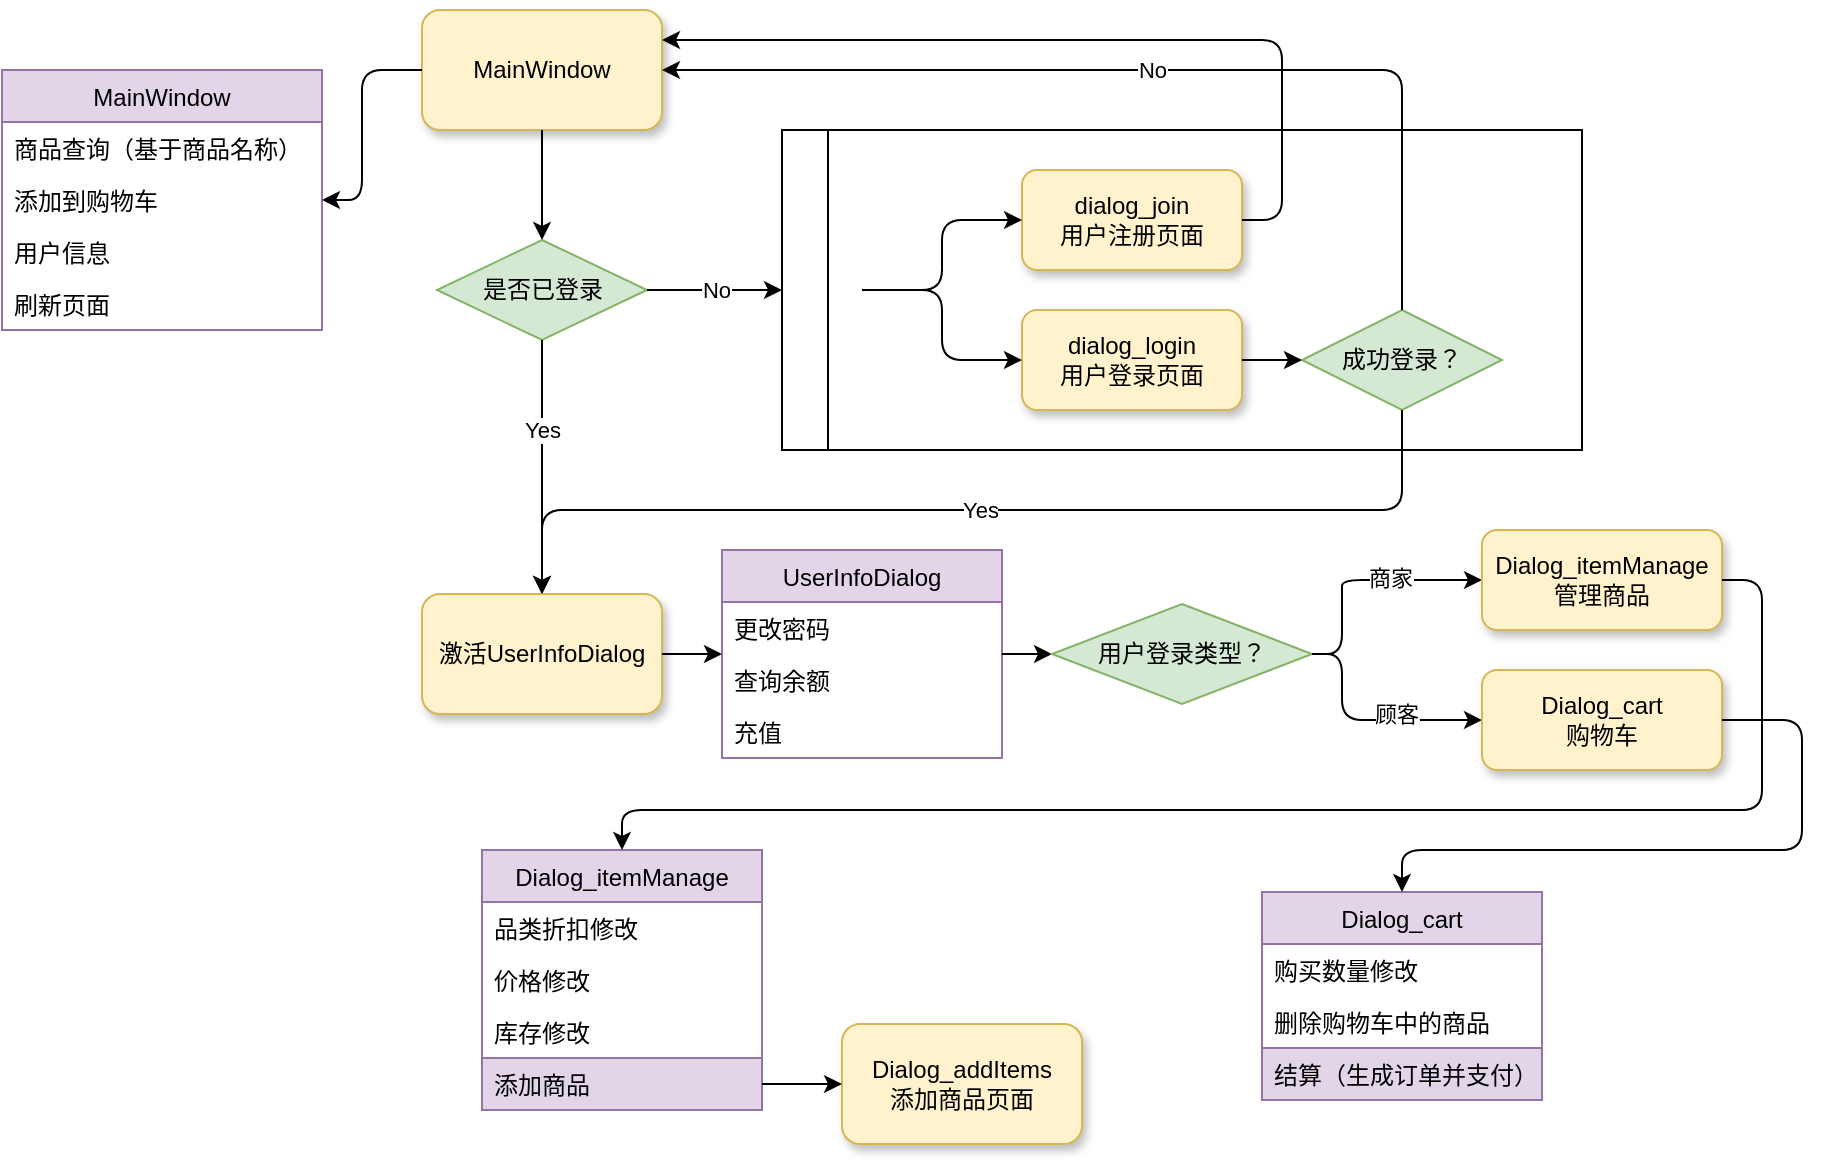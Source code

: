 <mxfile version="14.8.2" type="device"><diagram id="C5RBs43oDa-KdzZeNtuy" name="Page-1"><mxGraphModel dx="1164" dy="585" grid="1" gridSize="10" guides="1" tooltips="1" connect="1" arrows="1" fold="1" page="1" pageScale="1" pageWidth="827" pageHeight="1169" math="0" shadow="0"><root><mxCell id="WIyWlLk6GJQsqaUBKTNV-0"/><mxCell id="WIyWlLk6GJQsqaUBKTNV-1" parent="WIyWlLk6GJQsqaUBKTNV-0"/><mxCell id="f3UXYgqJHOpZa9r873Wo-0" value="MainWindow" style="rounded=1;whiteSpace=wrap;html=1;fillColor=#fff2cc;strokeColor=#d6b656;shadow=1;" vertex="1" parent="WIyWlLk6GJQsqaUBKTNV-1"><mxGeometry x="220" y="40" width="120" height="60" as="geometry"/></mxCell><mxCell id="f3UXYgqJHOpZa9r873Wo-1" value="MainWindow" style="swimlane;fontStyle=0;childLayout=stackLayout;horizontal=1;startSize=26;horizontalStack=0;resizeParent=1;resizeParentMax=0;resizeLast=0;collapsible=1;marginBottom=0;fillColor=#e1d5e7;strokeColor=#9673a6;" vertex="1" parent="WIyWlLk6GJQsqaUBKTNV-1"><mxGeometry x="10" y="70" width="160" height="130" as="geometry"><mxRectangle x="10" y="70" width="100" height="26" as="alternateBounds"/></mxGeometry></mxCell><mxCell id="f3UXYgqJHOpZa9r873Wo-2" value="商品查询（基于商品名称）" style="text;strokeColor=none;fillColor=none;align=left;verticalAlign=top;spacingLeft=4;spacingRight=4;overflow=hidden;rotatable=0;points=[[0,0.5],[1,0.5]];portConstraint=eastwest;" vertex="1" parent="f3UXYgqJHOpZa9r873Wo-1"><mxGeometry y="26" width="160" height="26" as="geometry"/></mxCell><mxCell id="f3UXYgqJHOpZa9r873Wo-3" value="添加到购物车" style="text;strokeColor=none;fillColor=none;align=left;verticalAlign=top;spacingLeft=4;spacingRight=4;overflow=hidden;rotatable=0;points=[[0,0.5],[1,0.5]];portConstraint=eastwest;" vertex="1" parent="f3UXYgqJHOpZa9r873Wo-1"><mxGeometry y="52" width="160" height="26" as="geometry"/></mxCell><mxCell id="f3UXYgqJHOpZa9r873Wo-4" value="用户信息" style="text;strokeColor=none;fillColor=none;align=left;verticalAlign=top;spacingLeft=4;spacingRight=4;overflow=hidden;rotatable=0;points=[[0,0.5],[1,0.5]];portConstraint=eastwest;" vertex="1" parent="f3UXYgqJHOpZa9r873Wo-1"><mxGeometry y="78" width="160" height="26" as="geometry"/></mxCell><mxCell id="f3UXYgqJHOpZa9r873Wo-5" value="刷新页面" style="text;strokeColor=none;fillColor=none;align=left;verticalAlign=top;spacingLeft=4;spacingRight=4;overflow=hidden;rotatable=0;points=[[0,0.5],[1,0.5]];portConstraint=eastwest;" vertex="1" parent="f3UXYgqJHOpZa9r873Wo-1"><mxGeometry y="104" width="160" height="26" as="geometry"/></mxCell><mxCell id="f3UXYgqJHOpZa9r873Wo-6" value="" style="endArrow=classic;html=1;exitX=0;exitY=0.5;exitDx=0;exitDy=0;entryX=1;entryY=0.5;entryDx=0;entryDy=0;" edge="1" parent="WIyWlLk6GJQsqaUBKTNV-1" source="f3UXYgqJHOpZa9r873Wo-0" target="f3UXYgqJHOpZa9r873Wo-1"><mxGeometry width="50" height="50" relative="1" as="geometry"><mxPoint x="240" y="320" as="sourcePoint"/><mxPoint x="190" y="160" as="targetPoint"/><Array as="points"><mxPoint x="190" y="70"/><mxPoint x="190" y="135"/></Array></mxGeometry></mxCell><mxCell id="f3UXYgqJHOpZa9r873Wo-7" value="是否已登录" style="rhombus;whiteSpace=wrap;html=1;fillColor=#d5e8d4;strokeColor=#82b366;" vertex="1" parent="WIyWlLk6GJQsqaUBKTNV-1"><mxGeometry x="227.5" y="155" width="105" height="50" as="geometry"/></mxCell><mxCell id="f3UXYgqJHOpZa9r873Wo-8" value="" style="endArrow=classic;html=1;exitX=0.5;exitY=1;exitDx=0;exitDy=0;entryX=0.5;entryY=0;entryDx=0;entryDy=0;" edge="1" parent="WIyWlLk6GJQsqaUBKTNV-1" source="f3UXYgqJHOpZa9r873Wo-0" target="f3UXYgqJHOpZa9r873Wo-7"><mxGeometry width="50" height="50" relative="1" as="geometry"><mxPoint x="240" y="320" as="sourcePoint"/><mxPoint x="290" y="270" as="targetPoint"/></mxGeometry></mxCell><mxCell id="f3UXYgqJHOpZa9r873Wo-9" value="" style="endArrow=classic;html=1;exitX=0.5;exitY=1;exitDx=0;exitDy=0;entryX=0.5;entryY=0;entryDx=0;entryDy=0;" edge="1" parent="WIyWlLk6GJQsqaUBKTNV-1" source="f3UXYgqJHOpZa9r873Wo-7" target="f3UXYgqJHOpZa9r873Wo-11"><mxGeometry relative="1" as="geometry"><mxPoint x="220" y="300" as="sourcePoint"/><mxPoint x="285" y="280" as="targetPoint"/></mxGeometry></mxCell><mxCell id="f3UXYgqJHOpZa9r873Wo-10" value="Yes" style="edgeLabel;resizable=0;html=1;align=center;verticalAlign=middle;" connectable="0" vertex="1" parent="f3UXYgqJHOpZa9r873Wo-9"><mxGeometry relative="1" as="geometry"><mxPoint y="-19" as="offset"/></mxGeometry></mxCell><mxCell id="f3UXYgqJHOpZa9r873Wo-11" value="激活UserInfoDialog" style="rounded=1;whiteSpace=wrap;html=1;fillColor=#fff2cc;strokeColor=#d6b656;shadow=1;" vertex="1" parent="WIyWlLk6GJQsqaUBKTNV-1"><mxGeometry x="220" y="332" width="120" height="60" as="geometry"/></mxCell><mxCell id="f3UXYgqJHOpZa9r873Wo-12" value="UserInfoDialog" style="swimlane;fontStyle=0;childLayout=stackLayout;horizontal=1;startSize=26;horizontalStack=0;resizeParent=1;resizeParentMax=0;resizeLast=0;collapsible=1;marginBottom=0;fillColor=#e1d5e7;strokeColor=#9673a6;" vertex="1" parent="WIyWlLk6GJQsqaUBKTNV-1"><mxGeometry x="370" y="310" width="140" height="104" as="geometry"><mxRectangle x="370" y="310" width="110" height="26" as="alternateBounds"/></mxGeometry></mxCell><mxCell id="f3UXYgqJHOpZa9r873Wo-13" value="更改密码" style="text;strokeColor=none;fillColor=none;align=left;verticalAlign=top;spacingLeft=4;spacingRight=4;overflow=hidden;rotatable=0;points=[[0,0.5],[1,0.5]];portConstraint=eastwest;" vertex="1" parent="f3UXYgqJHOpZa9r873Wo-12"><mxGeometry y="26" width="140" height="26" as="geometry"/></mxCell><mxCell id="f3UXYgqJHOpZa9r873Wo-14" value="查询余额" style="text;strokeColor=none;fillColor=none;align=left;verticalAlign=top;spacingLeft=4;spacingRight=4;overflow=hidden;rotatable=0;points=[[0,0.5],[1,0.5]];portConstraint=eastwest;" vertex="1" parent="f3UXYgqJHOpZa9r873Wo-12"><mxGeometry y="52" width="140" height="26" as="geometry"/></mxCell><mxCell id="f3UXYgqJHOpZa9r873Wo-15" value="充值" style="text;strokeColor=none;fillColor=none;align=left;verticalAlign=top;spacingLeft=4;spacingRight=4;overflow=hidden;rotatable=0;points=[[0,0.5],[1,0.5]];portConstraint=eastwest;" vertex="1" parent="f3UXYgqJHOpZa9r873Wo-12"><mxGeometry y="78" width="140" height="26" as="geometry"/></mxCell><mxCell id="f3UXYgqJHOpZa9r873Wo-18" value="" style="endArrow=classic;html=1;exitX=1;exitY=0.5;exitDx=0;exitDy=0;entryX=0;entryY=0.5;entryDx=0;entryDy=0;" edge="1" parent="WIyWlLk6GJQsqaUBKTNV-1" source="f3UXYgqJHOpZa9r873Wo-11" target="f3UXYgqJHOpZa9r873Wo-12"><mxGeometry width="50" height="50" relative="1" as="geometry"><mxPoint x="240" y="320" as="sourcePoint"/><mxPoint x="340" y="300" as="targetPoint"/></mxGeometry></mxCell><mxCell id="f3UXYgqJHOpZa9r873Wo-20" value="" style="swimlane;horizontal=0;" vertex="1" parent="WIyWlLk6GJQsqaUBKTNV-1"><mxGeometry x="400" y="100" width="400" height="160" as="geometry"><mxRectangle x="400" y="100" width="50" height="40" as="alternateBounds"/></mxGeometry></mxCell><mxCell id="f3UXYgqJHOpZa9r873Wo-24" value="dialog_join&lt;br&gt;用户注册页面" style="rounded=1;whiteSpace=wrap;html=1;fillColor=#fff2cc;strokeColor=#d6b656;shadow=1;" vertex="1" parent="f3UXYgqJHOpZa9r873Wo-20"><mxGeometry x="120" y="20" width="110" height="50" as="geometry"/></mxCell><mxCell id="f3UXYgqJHOpZa9r873Wo-25" value="dialog_login&lt;br&gt;用户登录页面" style="rounded=1;whiteSpace=wrap;html=1;fillColor=#fff2cc;strokeColor=#d6b656;shadow=1;" vertex="1" parent="f3UXYgqJHOpZa9r873Wo-20"><mxGeometry x="120" y="90" width="110" height="50" as="geometry"/></mxCell><mxCell id="f3UXYgqJHOpZa9r873Wo-28" value="成功登录？" style="rhombus;whiteSpace=wrap;html=1;fillColor=#d5e8d4;strokeColor=#82b366;" vertex="1" parent="f3UXYgqJHOpZa9r873Wo-20"><mxGeometry x="260" y="90" width="100" height="50" as="geometry"/></mxCell><mxCell id="f3UXYgqJHOpZa9r873Wo-29" value="" style="endArrow=classic;html=1;exitX=1;exitY=0.5;exitDx=0;exitDy=0;entryX=0;entryY=0.5;entryDx=0;entryDy=0;" edge="1" parent="f3UXYgqJHOpZa9r873Wo-20" source="f3UXYgqJHOpZa9r873Wo-25" target="f3UXYgqJHOpZa9r873Wo-28"><mxGeometry width="50" height="50" relative="1" as="geometry"><mxPoint x="90" y="210" as="sourcePoint"/><mxPoint x="140" y="160" as="targetPoint"/></mxGeometry></mxCell><mxCell id="f3UXYgqJHOpZa9r873Wo-21" value="" style="endArrow=classic;html=1;exitX=1;exitY=0.5;exitDx=0;exitDy=0;entryX=0;entryY=0.5;entryDx=0;entryDy=0;" edge="1" parent="WIyWlLk6GJQsqaUBKTNV-1" source="f3UXYgqJHOpZa9r873Wo-7" target="f3UXYgqJHOpZa9r873Wo-20"><mxGeometry relative="1" as="geometry"><mxPoint x="460" y="300" as="sourcePoint"/><mxPoint x="560" y="300" as="targetPoint"/></mxGeometry></mxCell><mxCell id="f3UXYgqJHOpZa9r873Wo-22" value="No" style="edgeLabel;resizable=0;html=1;align=center;verticalAlign=middle;" connectable="0" vertex="1" parent="f3UXYgqJHOpZa9r873Wo-21"><mxGeometry relative="1" as="geometry"/></mxCell><mxCell id="f3UXYgqJHOpZa9r873Wo-23" value="" style="edgeStyle=elbowEdgeStyle;elbow=horizontal;endArrow=classic;html=1;entryX=0;entryY=0.5;entryDx=0;entryDy=0;" edge="1" parent="WIyWlLk6GJQsqaUBKTNV-1" target="f3UXYgqJHOpZa9r873Wo-24"><mxGeometry width="50" height="50" relative="1" as="geometry"><mxPoint x="440" y="180" as="sourcePoint"/><mxPoint x="540" y="130" as="targetPoint"/><Array as="points"><mxPoint x="480" y="128"/><mxPoint x="500" y="160"/><mxPoint x="500"/></Array></mxGeometry></mxCell><mxCell id="f3UXYgqJHOpZa9r873Wo-26" value="" style="edgeStyle=elbowEdgeStyle;elbow=horizontal;endArrow=classic;html=1;entryX=0;entryY=0.5;entryDx=0;entryDy=0;" edge="1" parent="WIyWlLk6GJQsqaUBKTNV-1" target="f3UXYgqJHOpZa9r873Wo-25"><mxGeometry width="50" height="50" relative="1" as="geometry"><mxPoint x="440" y="180" as="sourcePoint"/><mxPoint x="540" y="260" as="targetPoint"/><Array as="points"><mxPoint x="480" y="200"/><mxPoint x="480" y="180"/></Array></mxGeometry></mxCell><mxCell id="f3UXYgqJHOpZa9r873Wo-30" value="" style="endArrow=classic;html=1;exitX=1;exitY=0.5;exitDx=0;exitDy=0;entryX=1;entryY=0.25;entryDx=0;entryDy=0;" edge="1" parent="WIyWlLk6GJQsqaUBKTNV-1" source="f3UXYgqJHOpZa9r873Wo-24" target="f3UXYgqJHOpZa9r873Wo-0"><mxGeometry width="50" height="50" relative="1" as="geometry"><mxPoint x="490" y="310" as="sourcePoint"/><mxPoint x="540" y="260" as="targetPoint"/><Array as="points"><mxPoint x="650" y="145"/><mxPoint x="650" y="55"/></Array></mxGeometry></mxCell><mxCell id="f3UXYgqJHOpZa9r873Wo-32" value="" style="endArrow=classic;html=1;exitX=0.5;exitY=0;exitDx=0;exitDy=0;entryX=1;entryY=0.5;entryDx=0;entryDy=0;" edge="1" parent="WIyWlLk6GJQsqaUBKTNV-1" source="f3UXYgqJHOpZa9r873Wo-28" target="f3UXYgqJHOpZa9r873Wo-0"><mxGeometry relative="1" as="geometry"><mxPoint x="460" y="280" as="sourcePoint"/><mxPoint x="560" y="280" as="targetPoint"/><Array as="points"><mxPoint x="710" y="70"/></Array></mxGeometry></mxCell><mxCell id="f3UXYgqJHOpZa9r873Wo-33" value="No" style="edgeLabel;resizable=0;html=1;align=center;verticalAlign=middle;" connectable="0" vertex="1" parent="f3UXYgqJHOpZa9r873Wo-32"><mxGeometry relative="1" as="geometry"/></mxCell><mxCell id="f3UXYgqJHOpZa9r873Wo-34" value="" style="endArrow=classic;html=1;exitX=0.5;exitY=1;exitDx=0;exitDy=0;entryX=0.5;entryY=0;entryDx=0;entryDy=0;" edge="1" parent="WIyWlLk6GJQsqaUBKTNV-1" source="f3UXYgqJHOpZa9r873Wo-28" target="f3UXYgqJHOpZa9r873Wo-11"><mxGeometry relative="1" as="geometry"><mxPoint x="460" y="280" as="sourcePoint"/><mxPoint x="560" y="280" as="targetPoint"/><Array as="points"><mxPoint x="710" y="290"/><mxPoint x="280" y="290"/></Array></mxGeometry></mxCell><mxCell id="f3UXYgqJHOpZa9r873Wo-35" value="Yes" style="edgeLabel;resizable=0;html=1;align=center;verticalAlign=middle;" connectable="0" vertex="1" parent="f3UXYgqJHOpZa9r873Wo-34"><mxGeometry relative="1" as="geometry"/></mxCell><mxCell id="f3UXYgqJHOpZa9r873Wo-36" value="" style="endArrow=classic;html=1;exitX=1;exitY=0.5;exitDx=0;exitDy=0;entryX=0;entryY=0.5;entryDx=0;entryDy=0;" edge="1" parent="WIyWlLk6GJQsqaUBKTNV-1" source="f3UXYgqJHOpZa9r873Wo-12" target="f3UXYgqJHOpZa9r873Wo-37"><mxGeometry width="50" height="50" relative="1" as="geometry"><mxPoint x="490" y="310" as="sourcePoint"/><mxPoint x="540" y="260" as="targetPoint"/></mxGeometry></mxCell><mxCell id="f3UXYgqJHOpZa9r873Wo-37" value="用户登录类型？" style="rhombus;whiteSpace=wrap;html=1;fillColor=#d5e8d4;strokeColor=#82b366;" vertex="1" parent="WIyWlLk6GJQsqaUBKTNV-1"><mxGeometry x="535" y="337" width="130" height="50" as="geometry"/></mxCell><mxCell id="f3UXYgqJHOpZa9r873Wo-39" value="" style="endArrow=classic;html=1;exitX=1;exitY=0.5;exitDx=0;exitDy=0;entryX=0;entryY=0.5;entryDx=0;entryDy=0;" edge="1" parent="WIyWlLk6GJQsqaUBKTNV-1" source="f3UXYgqJHOpZa9r873Wo-37" target="f3UXYgqJHOpZa9r873Wo-43"><mxGeometry relative="1" as="geometry"><mxPoint x="680" y="337" as="sourcePoint"/><mxPoint x="750" y="337" as="targetPoint"/><Array as="points"><mxPoint x="680" y="362"/><mxPoint x="680" y="337"/><mxPoint x="680" y="325"/></Array></mxGeometry></mxCell><mxCell id="f3UXYgqJHOpZa9r873Wo-40" value="商家" style="edgeLabel;resizable=0;html=1;align=center;verticalAlign=middle;" connectable="0" vertex="1" parent="f3UXYgqJHOpZa9r873Wo-39"><mxGeometry relative="1" as="geometry"><mxPoint x="15" y="-1" as="offset"/></mxGeometry></mxCell><mxCell id="f3UXYgqJHOpZa9r873Wo-41" value="" style="endArrow=classic;html=1;exitX=1;exitY=0.5;exitDx=0;exitDy=0;entryX=0;entryY=0.5;entryDx=0;entryDy=0;" edge="1" parent="WIyWlLk6GJQsqaUBKTNV-1" source="f3UXYgqJHOpZa9r873Wo-37" target="f3UXYgqJHOpZa9r873Wo-44"><mxGeometry relative="1" as="geometry"><mxPoint x="460" y="270" as="sourcePoint"/><mxPoint x="750" y="390" as="targetPoint"/><Array as="points"><mxPoint x="680" y="362"/><mxPoint x="680" y="395"/></Array></mxGeometry></mxCell><mxCell id="f3UXYgqJHOpZa9r873Wo-42" value="顾客" style="edgeLabel;resizable=0;html=1;align=center;verticalAlign=middle;" connectable="0" vertex="1" parent="f3UXYgqJHOpZa9r873Wo-41"><mxGeometry relative="1" as="geometry"><mxPoint x="16" y="-3" as="offset"/></mxGeometry></mxCell><mxCell id="f3UXYgqJHOpZa9r873Wo-43" value="Dialog_itemManage&lt;br&gt;管理商品" style="rounded=1;whiteSpace=wrap;html=1;fillColor=#fff2cc;strokeColor=#d6b656;shadow=1;" vertex="1" parent="WIyWlLk6GJQsqaUBKTNV-1"><mxGeometry x="750" y="300" width="120" height="50" as="geometry"/></mxCell><mxCell id="f3UXYgqJHOpZa9r873Wo-44" value="Dialog_cart&lt;br&gt;购物车" style="rounded=1;whiteSpace=wrap;html=1;fillColor=#fff2cc;strokeColor=#d6b656;shadow=1;" vertex="1" parent="WIyWlLk6GJQsqaUBKTNV-1"><mxGeometry x="750" y="370" width="120" height="50" as="geometry"/></mxCell><mxCell id="f3UXYgqJHOpZa9r873Wo-45" value="Dialog_itemManage" style="swimlane;fontStyle=0;childLayout=stackLayout;horizontal=1;startSize=26;horizontalStack=0;resizeParent=1;resizeParentMax=0;resizeLast=0;collapsible=1;marginBottom=0;fillColor=#e1d5e7;strokeColor=#9673a6;" vertex="1" parent="WIyWlLk6GJQsqaUBKTNV-1"><mxGeometry x="250" y="460" width="140" height="130" as="geometry"/></mxCell><mxCell id="f3UXYgqJHOpZa9r873Wo-46" value="品类折扣修改" style="text;strokeColor=none;fillColor=none;align=left;verticalAlign=top;spacingLeft=4;spacingRight=4;overflow=hidden;rotatable=0;points=[[0,0.5],[1,0.5]];portConstraint=eastwest;" vertex="1" parent="f3UXYgqJHOpZa9r873Wo-45"><mxGeometry y="26" width="140" height="26" as="geometry"/></mxCell><mxCell id="f3UXYgqJHOpZa9r873Wo-47" value="价格修改" style="text;strokeColor=none;fillColor=none;align=left;verticalAlign=top;spacingLeft=4;spacingRight=4;overflow=hidden;rotatable=0;points=[[0,0.5],[1,0.5]];portConstraint=eastwest;" vertex="1" parent="f3UXYgqJHOpZa9r873Wo-45"><mxGeometry y="52" width="140" height="26" as="geometry"/></mxCell><mxCell id="f3UXYgqJHOpZa9r873Wo-48" value="库存修改" style="text;strokeColor=none;fillColor=none;align=left;verticalAlign=top;spacingLeft=4;spacingRight=4;overflow=hidden;rotatable=0;points=[[0,0.5],[1,0.5]];portConstraint=eastwest;" vertex="1" parent="f3UXYgqJHOpZa9r873Wo-45"><mxGeometry y="78" width="140" height="26" as="geometry"/></mxCell><mxCell id="f3UXYgqJHOpZa9r873Wo-49" value="添加商品" style="text;strokeColor=#9673a6;fillColor=#e1d5e7;align=left;verticalAlign=top;spacingLeft=4;spacingRight=4;overflow=hidden;rotatable=0;points=[[0,0.5],[1,0.5]];portConstraint=eastwest;" vertex="1" parent="f3UXYgqJHOpZa9r873Wo-45"><mxGeometry y="104" width="140" height="26" as="geometry"/></mxCell><mxCell id="f3UXYgqJHOpZa9r873Wo-50" value="Dialog_addItems&lt;br&gt;添加商品页面" style="rounded=1;whiteSpace=wrap;html=1;fillColor=#fff2cc;strokeColor=#d6b656;shadow=1;" vertex="1" parent="WIyWlLk6GJQsqaUBKTNV-1"><mxGeometry x="430" y="547" width="120" height="60" as="geometry"/></mxCell><mxCell id="f3UXYgqJHOpZa9r873Wo-51" value="Dialog_cart" style="swimlane;fontStyle=0;childLayout=stackLayout;horizontal=1;startSize=26;horizontalStack=0;resizeParent=1;resizeParentMax=0;resizeLast=0;collapsible=1;marginBottom=0;fillColor=#e1d5e7;strokeColor=#9673a6;" vertex="1" parent="WIyWlLk6GJQsqaUBKTNV-1"><mxGeometry x="640" y="481" width="140" height="104" as="geometry"/></mxCell><mxCell id="f3UXYgqJHOpZa9r873Wo-52" value="购买数量修改" style="text;strokeColor=none;fillColor=none;align=left;verticalAlign=top;spacingLeft=4;spacingRight=4;overflow=hidden;rotatable=0;points=[[0,0.5],[1,0.5]];portConstraint=eastwest;" vertex="1" parent="f3UXYgqJHOpZa9r873Wo-51"><mxGeometry y="26" width="140" height="26" as="geometry"/></mxCell><mxCell id="f3UXYgqJHOpZa9r873Wo-53" value="删除购物车中的商品" style="text;strokeColor=none;fillColor=none;align=left;verticalAlign=top;spacingLeft=4;spacingRight=4;overflow=hidden;rotatable=0;points=[[0,0.5],[1,0.5]];portConstraint=eastwest;" vertex="1" parent="f3UXYgqJHOpZa9r873Wo-51"><mxGeometry y="52" width="140" height="26" as="geometry"/></mxCell><mxCell id="f3UXYgqJHOpZa9r873Wo-54" value="结算（生成订单并支付）" style="text;strokeColor=#9673a6;fillColor=#e1d5e7;align=left;verticalAlign=top;spacingLeft=4;spacingRight=4;overflow=hidden;rotatable=0;points=[[0,0.5],[1,0.5]];portConstraint=eastwest;" vertex="1" parent="f3UXYgqJHOpZa9r873Wo-51"><mxGeometry y="78" width="140" height="26" as="geometry"/></mxCell><mxCell id="f3UXYgqJHOpZa9r873Wo-55" value="" style="endArrow=classic;html=1;exitX=1;exitY=0.5;exitDx=0;exitDy=0;entryX=0.5;entryY=0;entryDx=0;entryDy=0;" edge="1" parent="WIyWlLk6GJQsqaUBKTNV-1" source="f3UXYgqJHOpZa9r873Wo-43" target="f3UXYgqJHOpZa9r873Wo-45"><mxGeometry width="50" height="50" relative="1" as="geometry"><mxPoint x="560" y="520" as="sourcePoint"/><mxPoint x="610" y="470" as="targetPoint"/><Array as="points"><mxPoint x="890" y="325"/><mxPoint x="890" y="440"/><mxPoint x="320" y="440"/></Array></mxGeometry></mxCell><mxCell id="f3UXYgqJHOpZa9r873Wo-56" value="" style="endArrow=classic;html=1;exitX=1;exitY=0.5;exitDx=0;exitDy=0;entryX=0;entryY=0.5;entryDx=0;entryDy=0;" edge="1" parent="WIyWlLk6GJQsqaUBKTNV-1" source="f3UXYgqJHOpZa9r873Wo-49" target="f3UXYgqJHOpZa9r873Wo-50"><mxGeometry width="50" height="50" relative="1" as="geometry"><mxPoint x="560" y="520" as="sourcePoint"/><mxPoint x="610" y="470" as="targetPoint"/></mxGeometry></mxCell><mxCell id="f3UXYgqJHOpZa9r873Wo-57" value="" style="endArrow=classic;html=1;exitX=1;exitY=0.5;exitDx=0;exitDy=0;entryX=0.5;entryY=0;entryDx=0;entryDy=0;" edge="1" parent="WIyWlLk6GJQsqaUBKTNV-1" source="f3UXYgqJHOpZa9r873Wo-44" target="f3UXYgqJHOpZa9r873Wo-51"><mxGeometry width="50" height="50" relative="1" as="geometry"><mxPoint x="560" y="520" as="sourcePoint"/><mxPoint x="610" y="470" as="targetPoint"/><Array as="points"><mxPoint x="910" y="395"/><mxPoint x="910" y="460"/><mxPoint x="710" y="460"/></Array></mxGeometry></mxCell></root></mxGraphModel></diagram></mxfile>